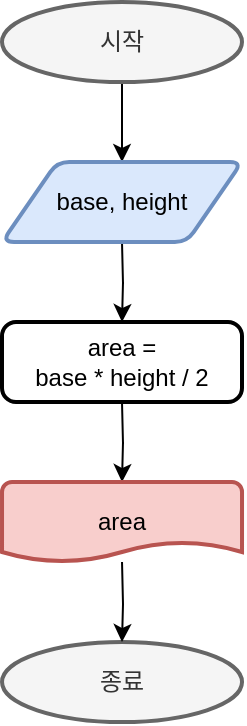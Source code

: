 <mxfile version="20.8.8" type="github">
  <diagram name="페이지-1" id="qB9HvfxZVmjldD9UJ_gb">
    <mxGraphModel dx="1050" dy="549" grid="1" gridSize="10" guides="1" tooltips="1" connect="1" arrows="1" fold="1" page="1" pageScale="1" pageWidth="827" pageHeight="1169" math="0" shadow="0">
      <root>
        <mxCell id="0" />
        <mxCell id="1" parent="0" />
        <mxCell id="MOpdb73LMPtrQkUADIEv-1" value="" style="edgeStyle=orthogonalEdgeStyle;rounded=0;orthogonalLoop=1;jettySize=auto;html=1;" edge="1" parent="1" source="MOpdb73LMPtrQkUADIEv-2">
          <mxGeometry relative="1" as="geometry">
            <mxPoint x="100" y="120" as="targetPoint" />
          </mxGeometry>
        </mxCell>
        <mxCell id="MOpdb73LMPtrQkUADIEv-2" value="시작" style="strokeWidth=2;html=1;shape=mxgraph.flowchart.start_1;whiteSpace=wrap;fillColor=#f5f5f5;fontColor=#333333;strokeColor=#666666;" vertex="1" parent="1">
          <mxGeometry x="40" y="40" width="120" height="40" as="geometry" />
        </mxCell>
        <mxCell id="MOpdb73LMPtrQkUADIEv-3" value="종료" style="strokeWidth=2;html=1;shape=mxgraph.flowchart.start_1;whiteSpace=wrap;fillColor=#f5f5f5;fontColor=#333333;strokeColor=#666666;" vertex="1" parent="1">
          <mxGeometry x="40.01" y="360" width="120" height="40" as="geometry" />
        </mxCell>
        <mxCell id="MOpdb73LMPtrQkUADIEv-4" value="" style="edgeStyle=orthogonalEdgeStyle;rounded=0;orthogonalLoop=1;jettySize=auto;html=1;" edge="1" parent="1">
          <mxGeometry relative="1" as="geometry">
            <mxPoint x="100" y="160" as="sourcePoint" />
            <mxPoint x="100" y="200" as="targetPoint" />
          </mxGeometry>
        </mxCell>
        <mxCell id="MOpdb73LMPtrQkUADIEv-6" value="" style="edgeStyle=orthogonalEdgeStyle;rounded=0;orthogonalLoop=1;jettySize=auto;html=1;" edge="1" parent="1">
          <mxGeometry relative="1" as="geometry">
            <mxPoint x="100" y="240" as="sourcePoint" />
            <mxPoint x="100" y="280" as="targetPoint" />
          </mxGeometry>
        </mxCell>
        <mxCell id="MOpdb73LMPtrQkUADIEv-8" value="" style="edgeStyle=orthogonalEdgeStyle;rounded=0;orthogonalLoop=1;jettySize=auto;html=1;" edge="1" parent="1" target="MOpdb73LMPtrQkUADIEv-3">
          <mxGeometry relative="1" as="geometry">
            <mxPoint x="100.01" y="320" as="sourcePoint" />
          </mxGeometry>
        </mxCell>
        <mxCell id="MOpdb73LMPtrQkUADIEv-10" value="base, height" style="shape=parallelogram;html=1;strokeWidth=2;perimeter=parallelogramPerimeter;whiteSpace=wrap;rounded=1;arcSize=12;size=0.23;fillColor=#dae8fc;strokeColor=#6c8ebf;" vertex="1" parent="1">
          <mxGeometry x="40.01" y="120" width="120" height="40" as="geometry" />
        </mxCell>
        <mxCell id="MOpdb73LMPtrQkUADIEv-11" value="area" style="strokeWidth=2;html=1;shape=mxgraph.flowchart.document2;whiteSpace=wrap;size=0.25;fillColor=#f8cecc;strokeColor=#b85450;" vertex="1" parent="1">
          <mxGeometry x="40.01" y="280" width="120" height="40" as="geometry" />
        </mxCell>
        <mxCell id="MOpdb73LMPtrQkUADIEv-13" value="area = &lt;br&gt;base * height / 2" style="rounded=1;whiteSpace=wrap;html=1;absoluteArcSize=1;arcSize=14;strokeWidth=2;" vertex="1" parent="1">
          <mxGeometry x="40" y="200" width="120" height="40" as="geometry" />
        </mxCell>
      </root>
    </mxGraphModel>
  </diagram>
</mxfile>
